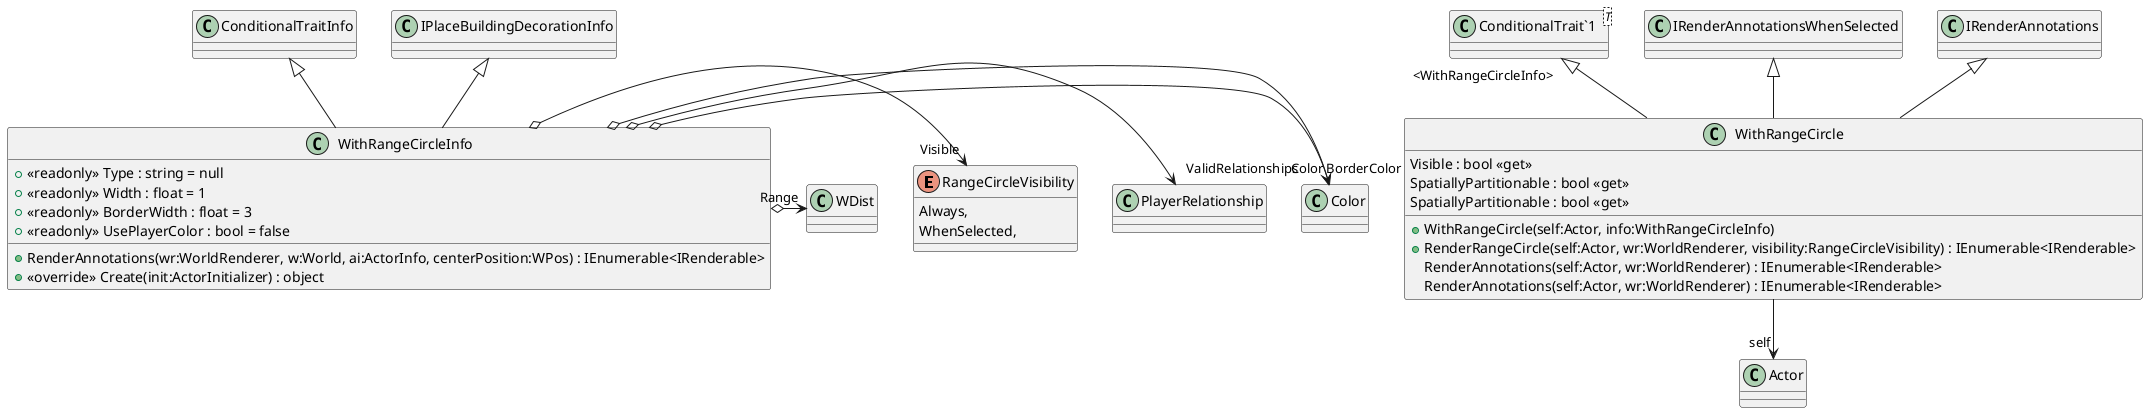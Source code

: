 @startuml
enum RangeCircleVisibility {
    Always,
    WhenSelected,
}
class WithRangeCircleInfo {
    + <<readonly>> Type : string = null
    + <<readonly>> Width : float = 1
    + <<readonly>> BorderWidth : float = 3
    + <<readonly>> UsePlayerColor : bool = false
    + RenderAnnotations(wr:WorldRenderer, w:World, ai:ActorInfo, centerPosition:WPos) : IEnumerable<IRenderable>
    + <<override>> Create(init:ActorInitializer) : object
}
class WithRangeCircle {
    + WithRangeCircle(self:Actor, info:WithRangeCircleInfo)
    Visible : bool <<get>>
    + RenderRangeCircle(self:Actor, wr:WorldRenderer, visibility:RangeCircleVisibility) : IEnumerable<IRenderable>
    RenderAnnotations(self:Actor, wr:WorldRenderer) : IEnumerable<IRenderable>
    SpatiallyPartitionable : bool <<get>>
    RenderAnnotations(self:Actor, wr:WorldRenderer) : IEnumerable<IRenderable>
    SpatiallyPartitionable : bool <<get>>
}
class "ConditionalTrait`1"<T> {
}
ConditionalTraitInfo <|-- WithRangeCircleInfo
IPlaceBuildingDecorationInfo <|-- WithRangeCircleInfo
WithRangeCircleInfo o-> "Color" Color
WithRangeCircleInfo o-> "BorderColor" Color
WithRangeCircleInfo o-> "ValidRelationships" PlayerRelationship
WithRangeCircleInfo o-> "Visible" RangeCircleVisibility
WithRangeCircleInfo o-> "Range" WDist
"ConditionalTrait`1" "<WithRangeCircleInfo>" <|-- WithRangeCircle
IRenderAnnotationsWhenSelected <|-- WithRangeCircle
IRenderAnnotations <|-- WithRangeCircle
WithRangeCircle --> "self" Actor
@enduml
